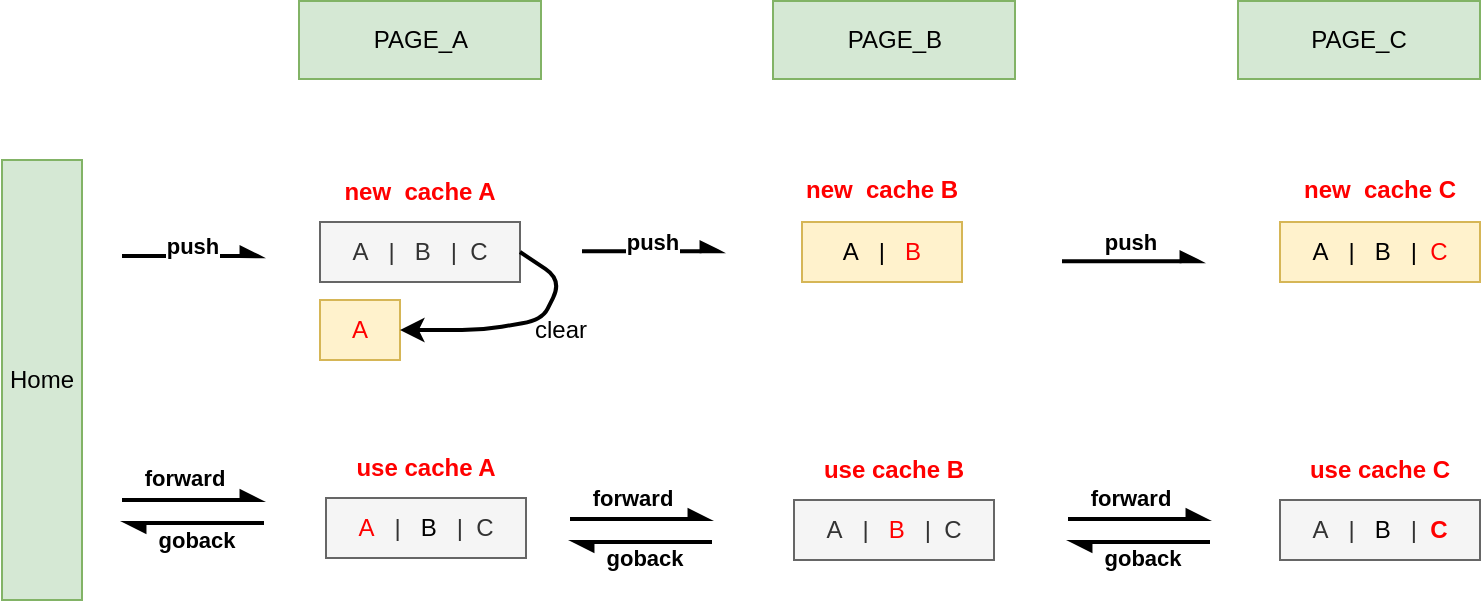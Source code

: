 <mxfile>
    <diagram id="c9e6PQ0CMPk_gR4neBpX" name="第 1 页">
        <mxGraphModel dx="566" dy="378" grid="1" gridSize="10" guides="1" tooltips="1" connect="1" arrows="1" fold="1" page="1" pageScale="1" pageWidth="2339" pageHeight="3300" math="0" shadow="0">
            <root>
                <mxCell id="0"/>
                <mxCell id="1" parent="0"/>
                <mxCell id="318" value="PAGE_A" style="rounded=0;whiteSpace=wrap;html=1;fillColor=#d5e8d4;strokeColor=#82b366;" parent="1" vertex="1">
                    <mxGeometry x="478.5" y="260.5" width="121" height="39" as="geometry"/>
                </mxCell>
                <mxCell id="322" value="" style="endArrow=async;html=1;strokeWidth=2;endFill=1;" parent="1" edge="1">
                    <mxGeometry width="50" height="50" relative="1" as="geometry">
                        <mxPoint x="390" y="388" as="sourcePoint"/>
                        <mxPoint x="460" y="388.07" as="targetPoint"/>
                    </mxGeometry>
                </mxCell>
                <mxCell id="328" value="&lt;b&gt;push&lt;/b&gt;" style="edgeLabel;html=1;align=center;verticalAlign=middle;resizable=0;points=[];" parent="322" vertex="1" connectable="0">
                    <mxGeometry x="-0.2" y="3" relative="1" as="geometry">
                        <mxPoint x="7" y="-2" as="offset"/>
                    </mxGeometry>
                </mxCell>
                <mxCell id="323" value="&lt;b&gt;&lt;font color=&quot;#ff0000&quot;&gt;new&amp;nbsp; cache A&lt;/font&gt;&lt;/b&gt;" style="text;html=1;strokeColor=none;fillColor=none;align=center;verticalAlign=middle;whiteSpace=wrap;rounded=0;" parent="1" vertex="1">
                    <mxGeometry x="499" y="341" width="80" height="30" as="geometry"/>
                </mxCell>
                <mxCell id="324" value="&lt;font color=&quot;#ff0000&quot;&gt;A&lt;/font&gt;" style="rounded=0;whiteSpace=wrap;html=1;fillColor=#fff2cc;strokeColor=#d6b656;" parent="1" vertex="1">
                    <mxGeometry x="489" y="410" width="40" height="30" as="geometry"/>
                </mxCell>
                <mxCell id="331" value="" style="endArrow=async;html=1;strokeWidth=2;endFill=1;" parent="1" edge="1">
                    <mxGeometry width="50" height="50" relative="1" as="geometry">
                        <mxPoint x="620" y="385.57" as="sourcePoint"/>
                        <mxPoint x="690" y="385.57" as="targetPoint"/>
                    </mxGeometry>
                </mxCell>
                <mxCell id="332" value="&lt;b&gt;push&lt;/b&gt;" style="edgeLabel;html=1;align=center;verticalAlign=middle;resizable=0;points=[];" parent="331" vertex="1" connectable="0">
                    <mxGeometry x="-0.2" y="3" relative="1" as="geometry">
                        <mxPoint x="7" y="-2" as="offset"/>
                    </mxGeometry>
                </mxCell>
                <mxCell id="334" value="A&amp;nbsp; &amp;nbsp;|&amp;nbsp; &amp;nbsp;&lt;font color=&quot;#ff0000&quot;&gt;B&lt;/font&gt;" style="rounded=0;whiteSpace=wrap;html=1;fillColor=#fff2cc;strokeColor=#d6b656;" parent="1" vertex="1">
                    <mxGeometry x="730" y="371" width="80" height="30" as="geometry"/>
                </mxCell>
                <mxCell id="335" value="&lt;b&gt;&lt;font color=&quot;#ff0000&quot;&gt;new&amp;nbsp; cache B&lt;/font&gt;&lt;/b&gt;" style="text;html=1;strokeColor=none;fillColor=none;align=center;verticalAlign=middle;whiteSpace=wrap;rounded=0;" parent="1" vertex="1">
                    <mxGeometry x="730" y="340" width="80" height="30" as="geometry"/>
                </mxCell>
                <mxCell id="336" value="" style="endArrow=async;html=1;strokeWidth=2;endFill=1;" parent="1" edge="1">
                    <mxGeometry width="50" height="50" relative="1" as="geometry">
                        <mxPoint x="860" y="390.57" as="sourcePoint"/>
                        <mxPoint x="930" y="390.57" as="targetPoint"/>
                    </mxGeometry>
                </mxCell>
                <mxCell id="337" value="&lt;b&gt;push&lt;/b&gt;" style="edgeLabel;html=1;align=center;verticalAlign=middle;resizable=0;points=[];" parent="336" vertex="1" connectable="0">
                    <mxGeometry x="-0.2" y="3" relative="1" as="geometry">
                        <mxPoint x="6" y="-7" as="offset"/>
                    </mxGeometry>
                </mxCell>
                <mxCell id="338" value="A&amp;nbsp; &amp;nbsp;|&amp;nbsp; &amp;nbsp;B&amp;nbsp; &amp;nbsp;|&amp;nbsp; &lt;font color=&quot;#ff0000&quot;&gt;C&lt;/font&gt;" style="rounded=0;whiteSpace=wrap;html=1;fillColor=#fff2cc;strokeColor=#d6b656;" parent="1" vertex="1">
                    <mxGeometry x="969" y="371" width="100" height="30" as="geometry"/>
                </mxCell>
                <mxCell id="339" value="&lt;b&gt;&lt;font color=&quot;#ff0000&quot;&gt;new&amp;nbsp; cache C&lt;/font&gt;&lt;/b&gt;" style="text;html=1;strokeColor=none;fillColor=none;align=center;verticalAlign=middle;whiteSpace=wrap;rounded=0;" parent="1" vertex="1">
                    <mxGeometry x="979" y="340" width="80" height="30" as="geometry"/>
                </mxCell>
                <mxCell id="340" value="A&amp;nbsp; &amp;nbsp;|&amp;nbsp; &amp;nbsp;B&amp;nbsp; &amp;nbsp;|&amp;nbsp; C" style="rounded=0;whiteSpace=wrap;html=1;fillColor=#f5f5f5;strokeColor=#666666;fontColor=#333333;" parent="1" vertex="1">
                    <mxGeometry x="489" y="371" width="100" height="30" as="geometry"/>
                </mxCell>
                <mxCell id="346" value="A&amp;nbsp; &amp;nbsp;|&amp;nbsp; &amp;nbsp;&lt;font color=&quot;#ff0000&quot;&gt;B&lt;/font&gt;&amp;nbsp; &amp;nbsp;|&amp;nbsp; C" style="rounded=0;whiteSpace=wrap;html=1;fillColor=#f5f5f5;strokeColor=#666666;fontColor=#333333;" parent="1" vertex="1">
                    <mxGeometry x="726" y="510" width="100" height="30" as="geometry"/>
                </mxCell>
                <mxCell id="347" value="&lt;b&gt;&lt;font color=&quot;#ff0000&quot;&gt;use cache B&lt;/font&gt;&lt;/b&gt;" style="text;html=1;strokeColor=none;fillColor=none;align=center;verticalAlign=middle;whiteSpace=wrap;rounded=0;" parent="1" vertex="1">
                    <mxGeometry x="736" y="480" width="80" height="30" as="geometry"/>
                </mxCell>
                <mxCell id="350" value="&lt;font color=&quot;#ff0000&quot;&gt;A&lt;/font&gt;&amp;nbsp; &amp;nbsp;|&amp;nbsp; &amp;nbsp;&lt;font color=&quot;#000000&quot;&gt;B&lt;/font&gt;&amp;nbsp; &amp;nbsp;|&amp;nbsp; C" style="rounded=0;whiteSpace=wrap;html=1;fillColor=#f5f5f5;strokeColor=#666666;fontColor=#333333;" parent="1" vertex="1">
                    <mxGeometry x="492" y="509" width="100" height="30" as="geometry"/>
                </mxCell>
                <mxCell id="351" value="&lt;b&gt;&lt;font color=&quot;#ff0000&quot;&gt;use cache A&lt;/font&gt;&lt;/b&gt;" style="text;html=1;strokeColor=none;fillColor=none;align=center;verticalAlign=middle;whiteSpace=wrap;rounded=0;" parent="1" vertex="1">
                    <mxGeometry x="502" y="479" width="80" height="30" as="geometry"/>
                </mxCell>
                <mxCell id="352" value="A&amp;nbsp; &amp;nbsp;|&amp;nbsp; &amp;nbsp;&lt;font color=&quot;#000000&quot;&gt;B&lt;/font&gt;&amp;nbsp; &amp;nbsp;|&amp;nbsp; &lt;b&gt;&lt;font color=&quot;#ff0000&quot;&gt;C&lt;/font&gt;&lt;/b&gt;" style="rounded=0;whiteSpace=wrap;html=1;fillColor=#f5f5f5;strokeColor=#666666;fontColor=#333333;" parent="1" vertex="1">
                    <mxGeometry x="969" y="510" width="100" height="30" as="geometry"/>
                </mxCell>
                <mxCell id="353" value="&lt;b&gt;&lt;font color=&quot;#ff0000&quot;&gt;use cache C&lt;/font&gt;&lt;/b&gt;" style="text;html=1;strokeColor=none;fillColor=none;align=center;verticalAlign=middle;whiteSpace=wrap;rounded=0;" parent="1" vertex="1">
                    <mxGeometry x="979" y="480" width="80" height="30" as="geometry"/>
                </mxCell>
                <mxCell id="354" value="" style="endArrow=async;html=1;strokeWidth=2;endFill=1;" parent="1" edge="1">
                    <mxGeometry width="50" height="50" relative="1" as="geometry">
                        <mxPoint x="863" y="519.5" as="sourcePoint"/>
                        <mxPoint x="933" y="519.5" as="targetPoint"/>
                    </mxGeometry>
                </mxCell>
                <mxCell id="355" value="&lt;b&gt;forward&lt;/b&gt;" style="edgeLabel;html=1;align=center;verticalAlign=middle;resizable=0;points=[];" parent="354" vertex="1" connectable="0">
                    <mxGeometry x="-0.2" y="3" relative="1" as="geometry">
                        <mxPoint x="3" y="-8" as="offset"/>
                    </mxGeometry>
                </mxCell>
                <mxCell id="356" value="" style="endArrow=async;html=1;fontColor=#FF0000;strokeWidth=2;endFill=1;" parent="1" edge="1">
                    <mxGeometry width="50" height="50" relative="1" as="geometry">
                        <mxPoint x="934" y="531" as="sourcePoint"/>
                        <mxPoint x="864" y="531" as="targetPoint"/>
                    </mxGeometry>
                </mxCell>
                <mxCell id="357" value="&lt;b&gt;&lt;font color=&quot;#000000&quot;&gt;goback&lt;/font&gt;&lt;/b&gt;" style="edgeLabel;html=1;align=center;verticalAlign=middle;resizable=0;points=[];fontColor=#FF0000;" parent="356" vertex="1" connectable="0">
                    <mxGeometry x="-0.171" y="-2" relative="1" as="geometry">
                        <mxPoint x="-5" y="10" as="offset"/>
                    </mxGeometry>
                </mxCell>
                <mxCell id="358" value="" style="endArrow=async;html=1;strokeWidth=2;endFill=1;" parent="1" edge="1">
                    <mxGeometry width="50" height="50" relative="1" as="geometry">
                        <mxPoint x="614" y="519.5" as="sourcePoint"/>
                        <mxPoint x="684" y="519.5" as="targetPoint"/>
                    </mxGeometry>
                </mxCell>
                <mxCell id="359" value="&lt;b&gt;forward&lt;/b&gt;" style="edgeLabel;html=1;align=center;verticalAlign=middle;resizable=0;points=[];" parent="358" vertex="1" connectable="0">
                    <mxGeometry x="-0.2" y="3" relative="1" as="geometry">
                        <mxPoint x="3" y="-8" as="offset"/>
                    </mxGeometry>
                </mxCell>
                <mxCell id="360" value="" style="endArrow=async;html=1;fontColor=#FF0000;strokeWidth=2;endFill=1;" parent="1" edge="1">
                    <mxGeometry width="50" height="50" relative="1" as="geometry">
                        <mxPoint x="685" y="531" as="sourcePoint"/>
                        <mxPoint x="615" y="531" as="targetPoint"/>
                    </mxGeometry>
                </mxCell>
                <mxCell id="361" value="&lt;b&gt;&lt;font color=&quot;#000000&quot;&gt;goback&lt;/font&gt;&lt;/b&gt;" style="edgeLabel;html=1;align=center;verticalAlign=middle;resizable=0;points=[];fontColor=#FF0000;" parent="360" vertex="1" connectable="0">
                    <mxGeometry x="-0.171" y="-2" relative="1" as="geometry">
                        <mxPoint x="-5" y="10" as="offset"/>
                    </mxGeometry>
                </mxCell>
                <mxCell id="362" value="" style="endArrow=classic;html=1;fontColor=#000000;strokeWidth=2;exitX=1;exitY=0.5;exitDx=0;exitDy=0;entryX=1;entryY=0.5;entryDx=0;entryDy=0;" parent="1" source="340" target="324" edge="1">
                    <mxGeometry width="50" height="50" relative="1" as="geometry">
                        <mxPoint x="730" y="370" as="sourcePoint"/>
                        <mxPoint x="780" y="320" as="targetPoint"/>
                        <Array as="points">
                            <mxPoint x="610" y="400"/>
                            <mxPoint x="600" y="420"/>
                            <mxPoint x="570" y="425"/>
                        </Array>
                    </mxGeometry>
                </mxCell>
                <mxCell id="363" value="clear" style="text;html=1;align=center;verticalAlign=middle;resizable=0;points=[];autosize=1;strokeColor=none;fillColor=none;fontColor=#000000;" parent="1" vertex="1">
                    <mxGeometry x="589" y="415" width="40" height="20" as="geometry"/>
                </mxCell>
                <mxCell id="365" value="Home" style="rounded=0;whiteSpace=wrap;html=1;fillColor=#d5e8d4;strokeColor=#82b366;" parent="1" vertex="1">
                    <mxGeometry x="330" y="340" width="40" height="220" as="geometry"/>
                </mxCell>
                <mxCell id="366" value="" style="endArrow=async;html=1;strokeWidth=2;endFill=1;" parent="1" edge="1">
                    <mxGeometry width="50" height="50" relative="1" as="geometry">
                        <mxPoint x="390" y="510" as="sourcePoint"/>
                        <mxPoint x="460" y="510" as="targetPoint"/>
                    </mxGeometry>
                </mxCell>
                <mxCell id="367" value="&lt;b&gt;forward&lt;/b&gt;" style="edgeLabel;html=1;align=center;verticalAlign=middle;resizable=0;points=[];" parent="366" vertex="1" connectable="0">
                    <mxGeometry x="-0.2" y="3" relative="1" as="geometry">
                        <mxPoint x="3" y="-8" as="offset"/>
                    </mxGeometry>
                </mxCell>
                <mxCell id="368" value="" style="endArrow=async;html=1;fontColor=#FF0000;strokeWidth=2;endFill=1;" parent="1" edge="1">
                    <mxGeometry width="50" height="50" relative="1" as="geometry">
                        <mxPoint x="461" y="521.5" as="sourcePoint"/>
                        <mxPoint x="391" y="521.5" as="targetPoint"/>
                    </mxGeometry>
                </mxCell>
                <mxCell id="369" value="&lt;b&gt;&lt;font color=&quot;#000000&quot;&gt;goback&lt;/font&gt;&lt;/b&gt;" style="edgeLabel;html=1;align=center;verticalAlign=middle;resizable=0;points=[];fontColor=#FF0000;" parent="368" vertex="1" connectable="0">
                    <mxGeometry x="-0.171" y="-2" relative="1" as="geometry">
                        <mxPoint x="-5" y="10" as="offset"/>
                    </mxGeometry>
                </mxCell>
                <mxCell id="370" value="PAGE_B" style="rounded=0;whiteSpace=wrap;html=1;fillColor=#d5e8d4;strokeColor=#82b366;" parent="1" vertex="1">
                    <mxGeometry x="715.5" y="260.5" width="121" height="39" as="geometry"/>
                </mxCell>
                <mxCell id="371" value="PAGE_C" style="rounded=0;whiteSpace=wrap;html=1;fillColor=#d5e8d4;strokeColor=#82b366;" parent="1" vertex="1">
                    <mxGeometry x="948" y="260.5" width="121" height="39" as="geometry"/>
                </mxCell>
            </root>
        </mxGraphModel>
    </diagram>
</mxfile>